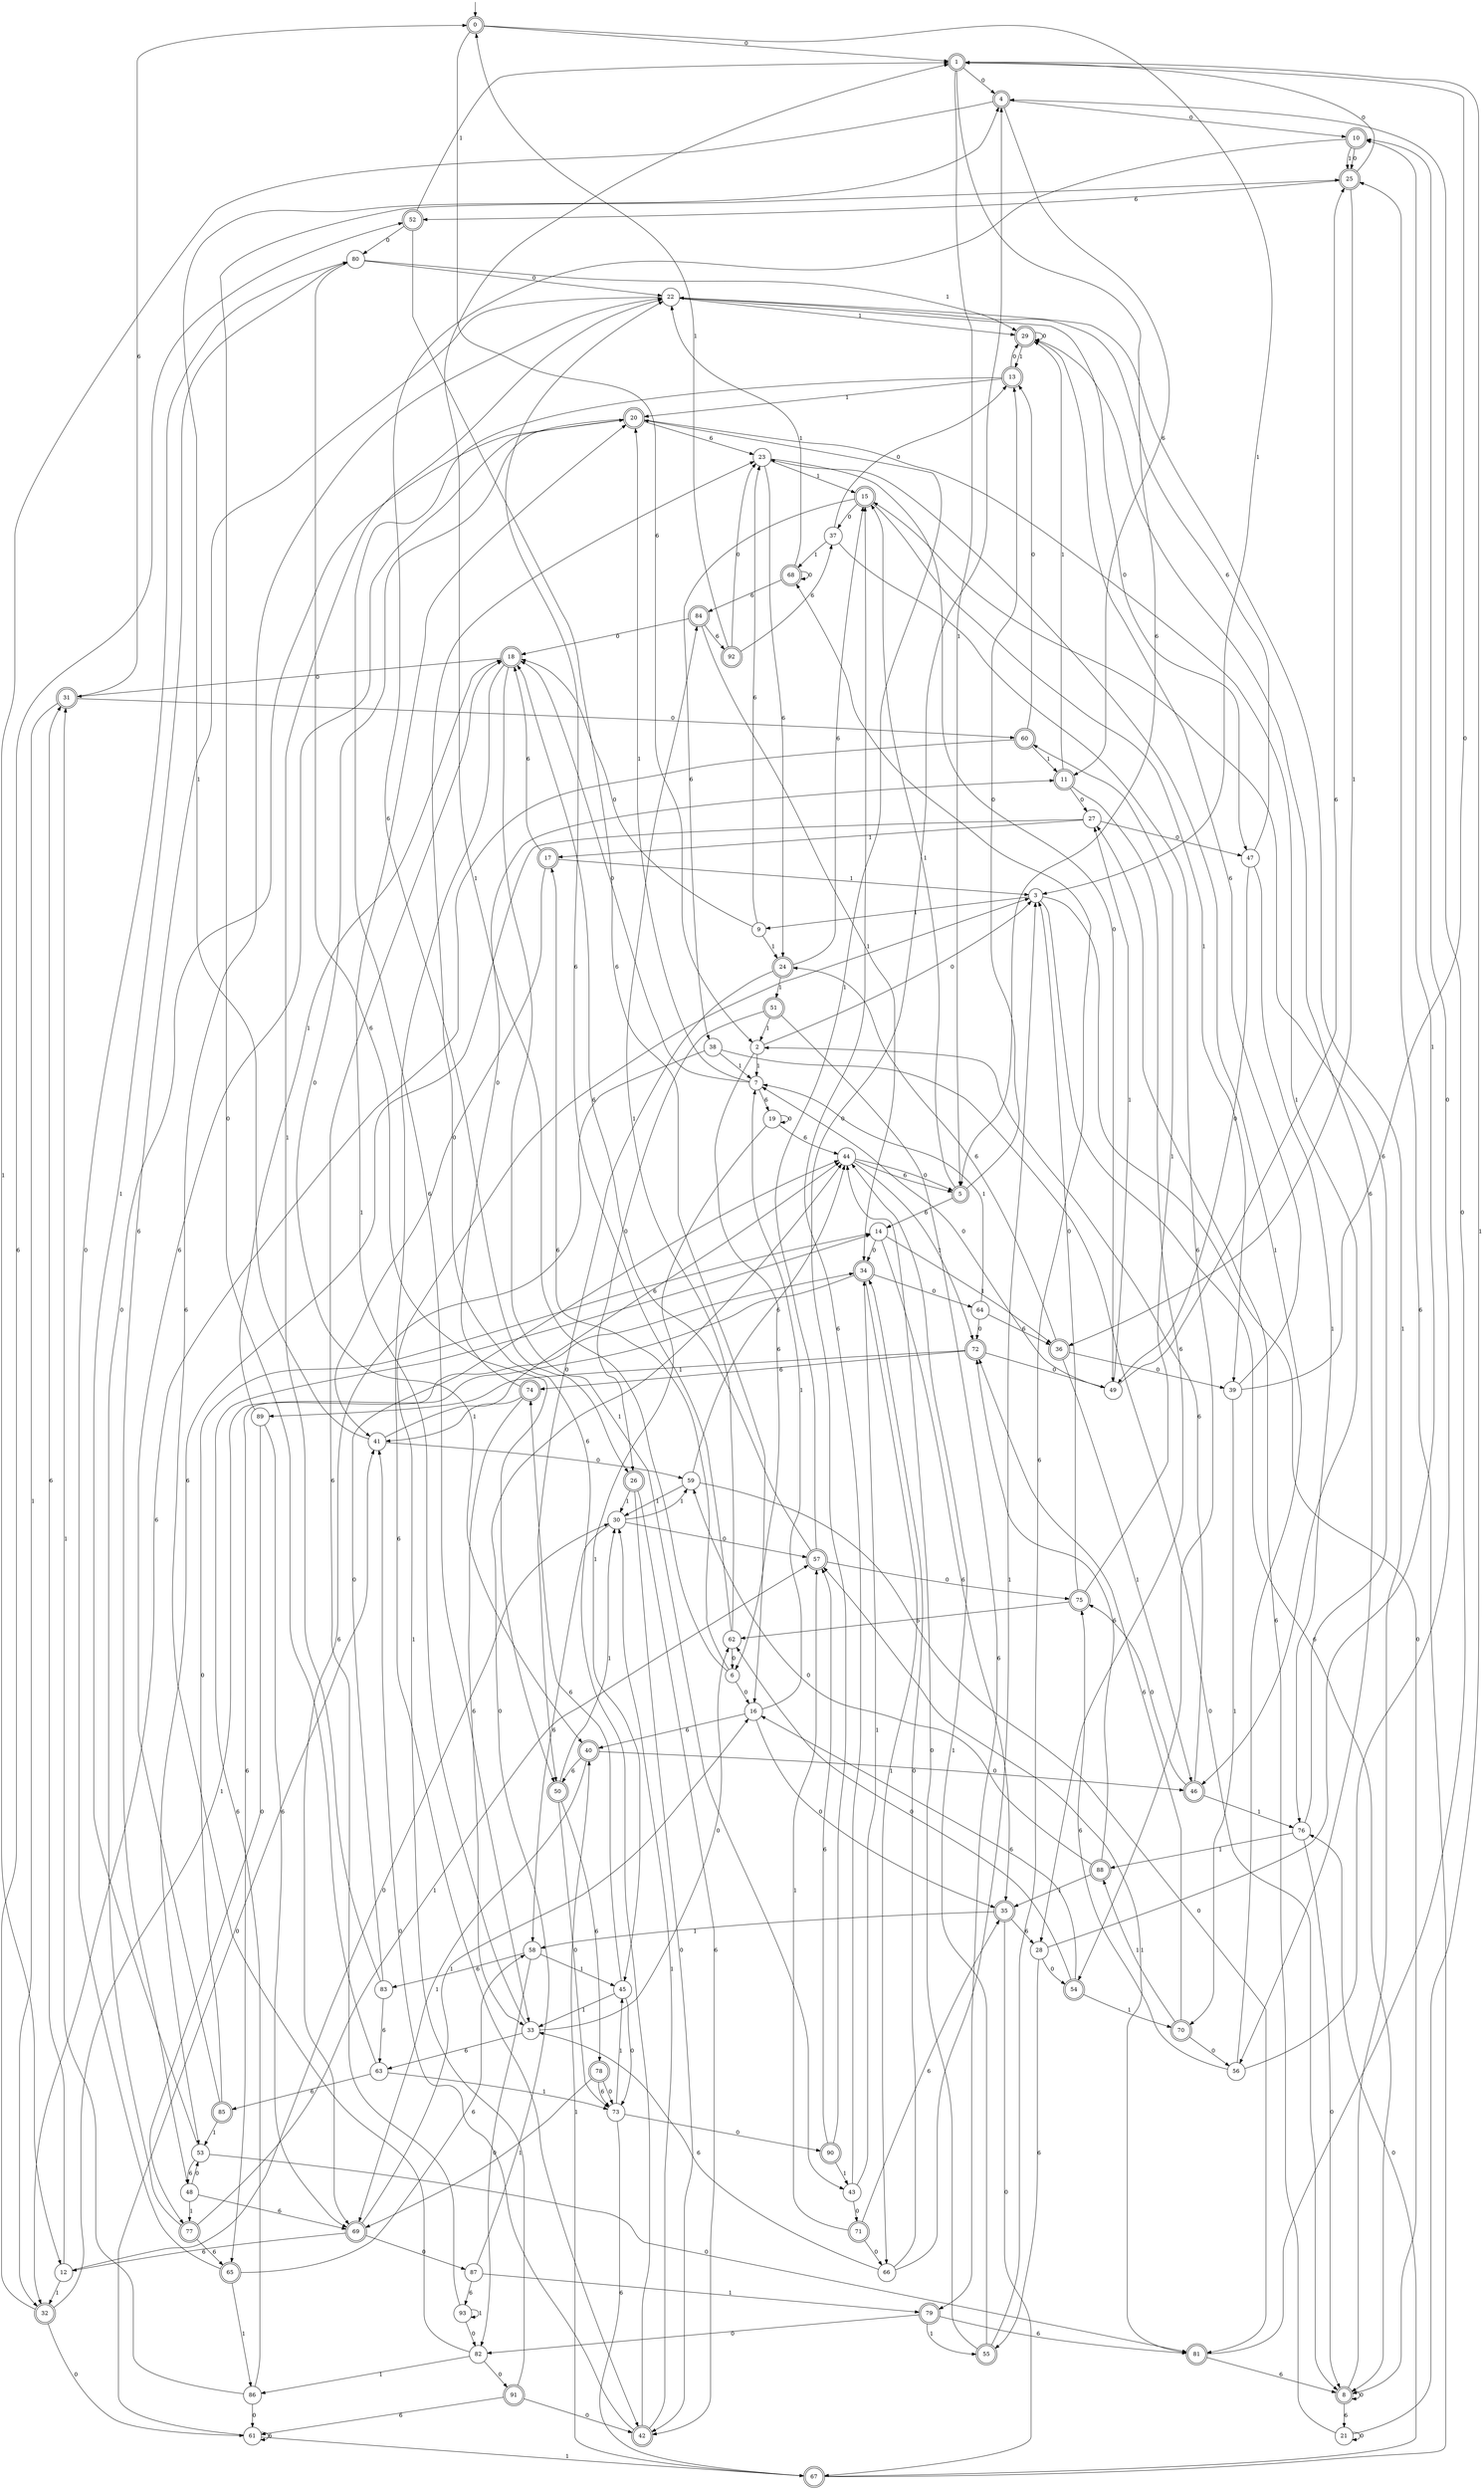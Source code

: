 digraph g {

	s0 [shape="doublecircle" label="0"];
	s1 [shape="doublecircle" label="1"];
	s2 [shape="circle" label="2"];
	s3 [shape="circle" label="3"];
	s4 [shape="doublecircle" label="4"];
	s5 [shape="doublecircle" label="5"];
	s6 [shape="circle" label="6"];
	s7 [shape="circle" label="7"];
	s8 [shape="doublecircle" label="8"];
	s9 [shape="circle" label="9"];
	s10 [shape="doublecircle" label="10"];
	s11 [shape="doublecircle" label="11"];
	s12 [shape="circle" label="12"];
	s13 [shape="doublecircle" label="13"];
	s14 [shape="circle" label="14"];
	s15 [shape="doublecircle" label="15"];
	s16 [shape="circle" label="16"];
	s17 [shape="doublecircle" label="17"];
	s18 [shape="doublecircle" label="18"];
	s19 [shape="circle" label="19"];
	s20 [shape="doublecircle" label="20"];
	s21 [shape="circle" label="21"];
	s22 [shape="circle" label="22"];
	s23 [shape="circle" label="23"];
	s24 [shape="doublecircle" label="24"];
	s25 [shape="doublecircle" label="25"];
	s26 [shape="doublecircle" label="26"];
	s27 [shape="circle" label="27"];
	s28 [shape="circle" label="28"];
	s29 [shape="doublecircle" label="29"];
	s30 [shape="circle" label="30"];
	s31 [shape="doublecircle" label="31"];
	s32 [shape="doublecircle" label="32"];
	s33 [shape="circle" label="33"];
	s34 [shape="doublecircle" label="34"];
	s35 [shape="doublecircle" label="35"];
	s36 [shape="doublecircle" label="36"];
	s37 [shape="circle" label="37"];
	s38 [shape="circle" label="38"];
	s39 [shape="circle" label="39"];
	s40 [shape="doublecircle" label="40"];
	s41 [shape="circle" label="41"];
	s42 [shape="doublecircle" label="42"];
	s43 [shape="circle" label="43"];
	s44 [shape="circle" label="44"];
	s45 [shape="circle" label="45"];
	s46 [shape="doublecircle" label="46"];
	s47 [shape="circle" label="47"];
	s48 [shape="circle" label="48"];
	s49 [shape="circle" label="49"];
	s50 [shape="doublecircle" label="50"];
	s51 [shape="doublecircle" label="51"];
	s52 [shape="doublecircle" label="52"];
	s53 [shape="circle" label="53"];
	s54 [shape="doublecircle" label="54"];
	s55 [shape="doublecircle" label="55"];
	s56 [shape="circle" label="56"];
	s57 [shape="doublecircle" label="57"];
	s58 [shape="circle" label="58"];
	s59 [shape="circle" label="59"];
	s60 [shape="doublecircle" label="60"];
	s61 [shape="circle" label="61"];
	s62 [shape="circle" label="62"];
	s63 [shape="circle" label="63"];
	s64 [shape="circle" label="64"];
	s65 [shape="doublecircle" label="65"];
	s66 [shape="circle" label="66"];
	s67 [shape="doublecircle" label="67"];
	s68 [shape="doublecircle" label="68"];
	s69 [shape="doublecircle" label="69"];
	s70 [shape="doublecircle" label="70"];
	s71 [shape="doublecircle" label="71"];
	s72 [shape="doublecircle" label="72"];
	s73 [shape="circle" label="73"];
	s74 [shape="doublecircle" label="74"];
	s75 [shape="doublecircle" label="75"];
	s76 [shape="circle" label="76"];
	s77 [shape="doublecircle" label="77"];
	s78 [shape="doublecircle" label="78"];
	s79 [shape="doublecircle" label="79"];
	s80 [shape="circle" label="80"];
	s81 [shape="doublecircle" label="81"];
	s82 [shape="circle" label="82"];
	s83 [shape="circle" label="83"];
	s84 [shape="doublecircle" label="84"];
	s85 [shape="doublecircle" label="85"];
	s86 [shape="circle" label="86"];
	s87 [shape="circle" label="87"];
	s88 [shape="doublecircle" label="88"];
	s89 [shape="circle" label="89"];
	s90 [shape="doublecircle" label="90"];
	s91 [shape="doublecircle" label="91"];
	s92 [shape="doublecircle" label="92"];
	s93 [shape="circle" label="93"];
	s0 -> s1 [label="0"];
	s0 -> s2 [label="6"];
	s0 -> s3 [label="1"];
	s1 -> s4 [label="0"];
	s1 -> s5 [label="6"];
	s1 -> s5 [label="1"];
	s2 -> s3 [label="0"];
	s2 -> s6 [label="6"];
	s2 -> s7 [label="1"];
	s3 -> s8 [label="0"];
	s3 -> s8 [label="6"];
	s3 -> s9 [label="1"];
	s4 -> s10 [label="0"];
	s4 -> s11 [label="6"];
	s4 -> s12 [label="1"];
	s5 -> s13 [label="0"];
	s5 -> s14 [label="6"];
	s5 -> s15 [label="1"];
	s6 -> s16 [label="0"];
	s6 -> s17 [label="6"];
	s6 -> s1 [label="1"];
	s7 -> s18 [label="0"];
	s7 -> s19 [label="6"];
	s7 -> s20 [label="1"];
	s8 -> s8 [label="0"];
	s8 -> s21 [label="6"];
	s8 -> s22 [label="1"];
	s9 -> s18 [label="0"];
	s9 -> s23 [label="6"];
	s9 -> s24 [label="1"];
	s10 -> s25 [label="0"];
	s10 -> s26 [label="6"];
	s10 -> s25 [label="1"];
	s11 -> s27 [label="0"];
	s11 -> s28 [label="6"];
	s11 -> s29 [label="1"];
	s12 -> s30 [label="0"];
	s12 -> s31 [label="6"];
	s12 -> s32 [label="1"];
	s13 -> s29 [label="0"];
	s13 -> s33 [label="6"];
	s13 -> s20 [label="1"];
	s14 -> s34 [label="0"];
	s14 -> s35 [label="6"];
	s14 -> s36 [label="1"];
	s15 -> s37 [label="0"];
	s15 -> s38 [label="6"];
	s15 -> s39 [label="1"];
	s16 -> s35 [label="0"];
	s16 -> s40 [label="6"];
	s16 -> s7 [label="1"];
	s17 -> s41 [label="0"];
	s17 -> s18 [label="6"];
	s17 -> s3 [label="1"];
	s18 -> s31 [label="0"];
	s18 -> s42 [label="6"];
	s18 -> s43 [label="1"];
	s19 -> s19 [label="0"];
	s19 -> s44 [label="6"];
	s19 -> s45 [label="1"];
	s20 -> s40 [label="0"];
	s20 -> s23 [label="6"];
	s20 -> s46 [label="1"];
	s21 -> s21 [label="0"];
	s21 -> s27 [label="6"];
	s21 -> s1 [label="1"];
	s22 -> s47 [label="0"];
	s22 -> s48 [label="6"];
	s22 -> s29 [label="1"];
	s23 -> s49 [label="0"];
	s23 -> s24 [label="6"];
	s23 -> s15 [label="1"];
	s24 -> s50 [label="0"];
	s24 -> s15 [label="6"];
	s24 -> s51 [label="1"];
	s25 -> s1 [label="0"];
	s25 -> s52 [label="6"];
	s25 -> s36 [label="1"];
	s26 -> s42 [label="0"];
	s26 -> s42 [label="6"];
	s26 -> s30 [label="1"];
	s27 -> s47 [label="0"];
	s27 -> s53 [label="6"];
	s27 -> s17 [label="1"];
	s28 -> s54 [label="0"];
	s28 -> s55 [label="6"];
	s28 -> s10 [label="1"];
	s29 -> s29 [label="0"];
	s29 -> s56 [label="6"];
	s29 -> s13 [label="1"];
	s30 -> s57 [label="0"];
	s30 -> s58 [label="6"];
	s30 -> s59 [label="1"];
	s31 -> s60 [label="0"];
	s31 -> s0 [label="6"];
	s31 -> s32 [label="1"];
	s32 -> s61 [label="0"];
	s32 -> s52 [label="6"];
	s32 -> s34 [label="1"];
	s33 -> s62 [label="0"];
	s33 -> s63 [label="6"];
	s33 -> s20 [label="1"];
	s34 -> s64 [label="0"];
	s34 -> s65 [label="6"];
	s34 -> s66 [label="1"];
	s35 -> s67 [label="0"];
	s35 -> s28 [label="6"];
	s35 -> s58 [label="1"];
	s36 -> s39 [label="0"];
	s36 -> s24 [label="6"];
	s36 -> s46 [label="1"];
	s37 -> s13 [label="0"];
	s37 -> s54 [label="6"];
	s37 -> s68 [label="1"];
	s38 -> s8 [label="0"];
	s38 -> s69 [label="6"];
	s38 -> s7 [label="1"];
	s39 -> s1 [label="0"];
	s39 -> s29 [label="6"];
	s39 -> s70 [label="1"];
	s40 -> s46 [label="0"];
	s40 -> s50 [label="6"];
	s40 -> s69 [label="1"];
	s41 -> s59 [label="0"];
	s41 -> s44 [label="6"];
	s41 -> s4 [label="1"];
	s42 -> s41 [label="0"];
	s42 -> s23 [label="6"];
	s42 -> s30 [label="1"];
	s43 -> s71 [label="0"];
	s43 -> s15 [label="6"];
	s43 -> s34 [label="1"];
	s44 -> s5 [label="0"];
	s44 -> s5 [label="6"];
	s44 -> s72 [label="1"];
	s45 -> s73 [label="0"];
	s45 -> s74 [label="6"];
	s45 -> s33 [label="1"];
	s46 -> s75 [label="0"];
	s46 -> s2 [label="6"];
	s46 -> s76 [label="1"];
	s47 -> s49 [label="0"];
	s47 -> s22 [label="6"];
	s47 -> s76 [label="1"];
	s48 -> s53 [label="0"];
	s48 -> s69 [label="6"];
	s48 -> s77 [label="1"];
	s49 -> s7 [label="0"];
	s49 -> s25 [label="6"];
	s49 -> s27 [label="1"];
	s50 -> s73 [label="0"];
	s50 -> s78 [label="6"];
	s50 -> s30 [label="1"];
	s51 -> s26 [label="0"];
	s51 -> s79 [label="6"];
	s51 -> s2 [label="1"];
	s52 -> s80 [label="0"];
	s52 -> s16 [label="6"];
	s52 -> s1 [label="1"];
	s53 -> s81 [label="0"];
	s53 -> s48 [label="6"];
	s53 -> s80 [label="1"];
	s54 -> s62 [label="0"];
	s54 -> s16 [label="6"];
	s54 -> s70 [label="1"];
	s55 -> s44 [label="0"];
	s55 -> s68 [label="6"];
	s55 -> s44 [label="1"];
	s56 -> s10 [label="0"];
	s56 -> s75 [label="6"];
	s56 -> s23 [label="1"];
	s57 -> s75 [label="0"];
	s57 -> s18 [label="6"];
	s57 -> s20 [label="1"];
	s58 -> s82 [label="0"];
	s58 -> s83 [label="6"];
	s58 -> s45 [label="1"];
	s59 -> s81 [label="0"];
	s59 -> s44 [label="6"];
	s59 -> s30 [label="1"];
	s60 -> s13 [label="0"];
	s60 -> s32 [label="6"];
	s60 -> s11 [label="1"];
	s61 -> s41 [label="0"];
	s61 -> s61 [label="6"];
	s61 -> s67 [label="1"];
	s62 -> s6 [label="0"];
	s62 -> s22 [label="6"];
	s62 -> s84 [label="1"];
	s63 -> s25 [label="0"];
	s63 -> s85 [label="6"];
	s63 -> s73 [label="1"];
	s64 -> s72 [label="0"];
	s64 -> s36 [label="6"];
	s64 -> s7 [label="1"];
	s65 -> s80 [label="0"];
	s65 -> s58 [label="6"];
	s65 -> s86 [label="1"];
	s66 -> s34 [label="0"];
	s66 -> s33 [label="6"];
	s66 -> s3 [label="1"];
	s67 -> s76 [label="0"];
	s67 -> s25 [label="6"];
	s67 -> s40 [label="1"];
	s68 -> s68 [label="0"];
	s68 -> s84 [label="6"];
	s68 -> s22 [label="1"];
	s69 -> s87 [label="0"];
	s69 -> s12 [label="6"];
	s69 -> s16 [label="1"];
	s70 -> s56 [label="0"];
	s70 -> s72 [label="6"];
	s70 -> s88 [label="1"];
	s71 -> s66 [label="0"];
	s71 -> s35 [label="6"];
	s71 -> s57 [label="1"];
	s72 -> s49 [label="0"];
	s72 -> s74 [label="6"];
	s72 -> s89 [label="1"];
	s73 -> s90 [label="0"];
	s73 -> s67 [label="6"];
	s73 -> s45 [label="1"];
	s74 -> s11 [label="0"];
	s74 -> s33 [label="6"];
	s74 -> s41 [label="1"];
	s75 -> s3 [label="0"];
	s75 -> s62 [label="6"];
	s75 -> s60 [label="1"];
	s76 -> s8 [label="0"];
	s76 -> s15 [label="6"];
	s76 -> s88 [label="1"];
	s77 -> s20 [label="0"];
	s77 -> s65 [label="6"];
	s77 -> s57 [label="1"];
	s78 -> s73 [label="0"];
	s78 -> s73 [label="6"];
	s78 -> s69 [label="1"];
	s79 -> s82 [label="0"];
	s79 -> s81 [label="6"];
	s79 -> s55 [label="1"];
	s80 -> s22 [label="0"];
	s80 -> s50 [label="6"];
	s80 -> s29 [label="1"];
	s81 -> s4 [label="0"];
	s81 -> s8 [label="6"];
	s81 -> s57 [label="1"];
	s82 -> s91 [label="0"];
	s82 -> s22 [label="6"];
	s82 -> s86 [label="1"];
	s83 -> s44 [label="0"];
	s83 -> s63 [label="6"];
	s83 -> s22 [label="1"];
	s84 -> s18 [label="0"];
	s84 -> s92 [label="6"];
	s84 -> s34 [label="1"];
	s85 -> s14 [label="0"];
	s85 -> s20 [label="6"];
	s85 -> s53 [label="1"];
	s86 -> s61 [label="0"];
	s86 -> s14 [label="6"];
	s86 -> s31 [label="1"];
	s87 -> s44 [label="0"];
	s87 -> s93 [label="6"];
	s87 -> s79 [label="1"];
	s88 -> s59 [label="0"];
	s88 -> s72 [label="6"];
	s88 -> s35 [label="1"];
	s89 -> s77 [label="0"];
	s89 -> s69 [label="6"];
	s89 -> s18 [label="1"];
	s90 -> s4 [label="0"];
	s90 -> s57 [label="6"];
	s90 -> s43 [label="1"];
	s91 -> s42 [label="0"];
	s91 -> s61 [label="6"];
	s91 -> s3 [label="1"];
	s92 -> s23 [label="0"];
	s92 -> s37 [label="6"];
	s92 -> s0 [label="1"];
	s93 -> s82 [label="0"];
	s93 -> s18 [label="6"];
	s93 -> s93 [label="1"];

__start0 [label="" shape="none" width="0" height="0"];
__start0 -> s0;

}
